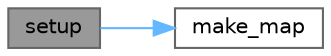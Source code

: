 digraph "setup"
{
 // LATEX_PDF_SIZE
  bgcolor="transparent";
  edge [fontname=Helvetica,fontsize=10,labelfontname=Helvetica,labelfontsize=10];
  node [fontname=Helvetica,fontsize=10,shape=box,height=0.2,width=0.4];
  rankdir="LR";
  Node1 [id="Node000001",label="setup",height=0.2,width=0.4,color="gray40", fillcolor="grey60", style="filled", fontcolor="black",tooltip=" "];
  Node1 -> Node2 [id="edge1_Node000001_Node000002",color="steelblue1",style="solid",tooltip=" "];
  Node2 [id="Node000002",label="make_map",height=0.2,width=0.4,color="grey40", fillcolor="white", style="filled",URL="$dc/d4d/_wasm_screen_coords_8ino_a370d6bfaa540cdf2cef41cc1857ab62a.html#a370d6bfaa540cdf2cef41cc1857ab62a",tooltip=" "];
}
